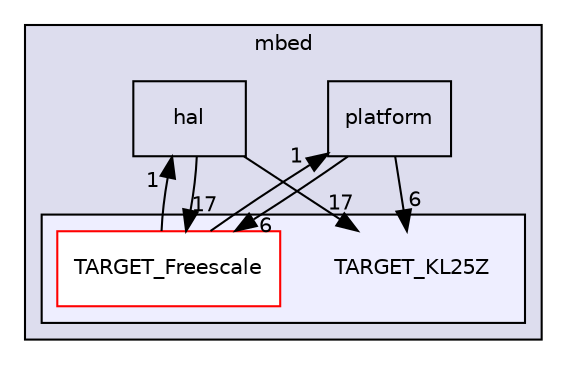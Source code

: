 digraph "Squareroot/mbed/TARGET_KL25Z" {
  compound=true
  node [ fontsize="10", fontname="Helvetica"];
  edge [ labelfontsize="10", labelfontname="Helvetica"];
  subgraph clusterdir_703d4fff723c672a6ec515c93f48dac4 {
    graph [ bgcolor="#ddddee", pencolor="black", label="mbed" fontname="Helvetica", fontsize="10", URL="dir_703d4fff723c672a6ec515c93f48dac4.html"]
  dir_b57e2541999dc11a687281c1be6bdbb0 [shape=box label="platform" URL="dir_b57e2541999dc11a687281c1be6bdbb0.html"];
  dir_0dfffb062590ee4db0864fa771b2fa3a [shape=box label="hal" URL="dir_0dfffb062590ee4db0864fa771b2fa3a.html"];
  subgraph clusterdir_fc7771426e30b505ed191c57edad0cb6 {
    graph [ bgcolor="#eeeeff", pencolor="black", label="" URL="dir_fc7771426e30b505ed191c57edad0cb6.html"];
    dir_fc7771426e30b505ed191c57edad0cb6 [shape=plaintext label="TARGET_KL25Z"];
  dir_895c3fbac144c5030a8e5462c6ec275f [shape=box label="TARGET_Freescale" fillcolor="white" style="filled" color="red" URL="dir_895c3fbac144c5030a8e5462c6ec275f.html"];
  }
  }
  dir_0dfffb062590ee4db0864fa771b2fa3a->dir_895c3fbac144c5030a8e5462c6ec275f [headlabel="17", labeldistance=1.5 headhref="dir_000004_000007.html"];
  dir_0dfffb062590ee4db0864fa771b2fa3a->dir_fc7771426e30b505ed191c57edad0cb6 [headlabel="17", labeldistance=1.5 headhref="dir_000004_000006.html"];
  dir_895c3fbac144c5030a8e5462c6ec275f->dir_b57e2541999dc11a687281c1be6bdbb0 [headlabel="1", labeldistance=1.5 headhref="dir_000007_000005.html"];
  dir_895c3fbac144c5030a8e5462c6ec275f->dir_0dfffb062590ee4db0864fa771b2fa3a [headlabel="1", labeldistance=1.5 headhref="dir_000007_000004.html"];
  dir_b57e2541999dc11a687281c1be6bdbb0->dir_895c3fbac144c5030a8e5462c6ec275f [headlabel="6", labeldistance=1.5 headhref="dir_000005_000007.html"];
  dir_b57e2541999dc11a687281c1be6bdbb0->dir_fc7771426e30b505ed191c57edad0cb6 [headlabel="6", labeldistance=1.5 headhref="dir_000005_000006.html"];
}
